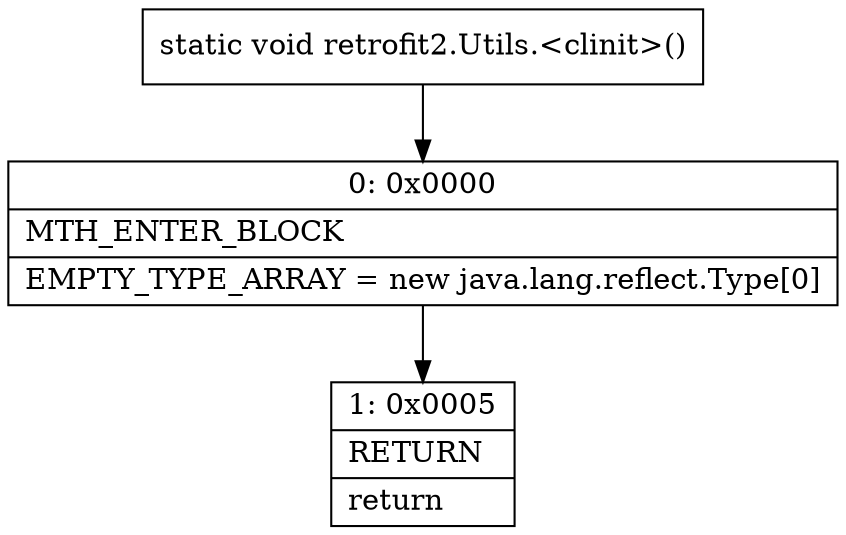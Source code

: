 digraph "CFG forretrofit2.Utils.\<clinit\>()V" {
Node_0 [shape=record,label="{0\:\ 0x0000|MTH_ENTER_BLOCK\l|EMPTY_TYPE_ARRAY = new java.lang.reflect.Type[0]\l}"];
Node_1 [shape=record,label="{1\:\ 0x0005|RETURN\l|return\l}"];
MethodNode[shape=record,label="{static void retrofit2.Utils.\<clinit\>() }"];
MethodNode -> Node_0;
Node_0 -> Node_1;
}

